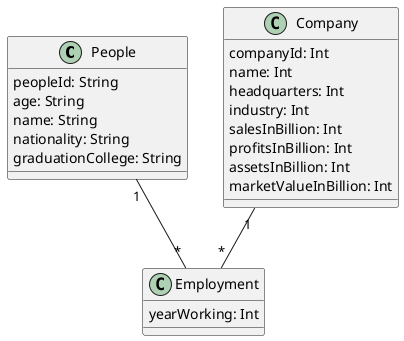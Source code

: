 @startuml "CompanyEmployee"


class People{
  peopleId: String
  age: String
  name: String
  nationality: String
  graduationCollege: String
}

class Company{
  companyId: Int
  name: Int
  headquarters: Int
  industry: Int
  salesInBillion: Int
  profitsInBillion: Int
  assetsInBillion: Int
  marketValueInBillion: Int
}

class Employment{
  yearWorking: Int
}



People "1" -- "*" Employment

Company "1" -- "*" Employment


@enduml